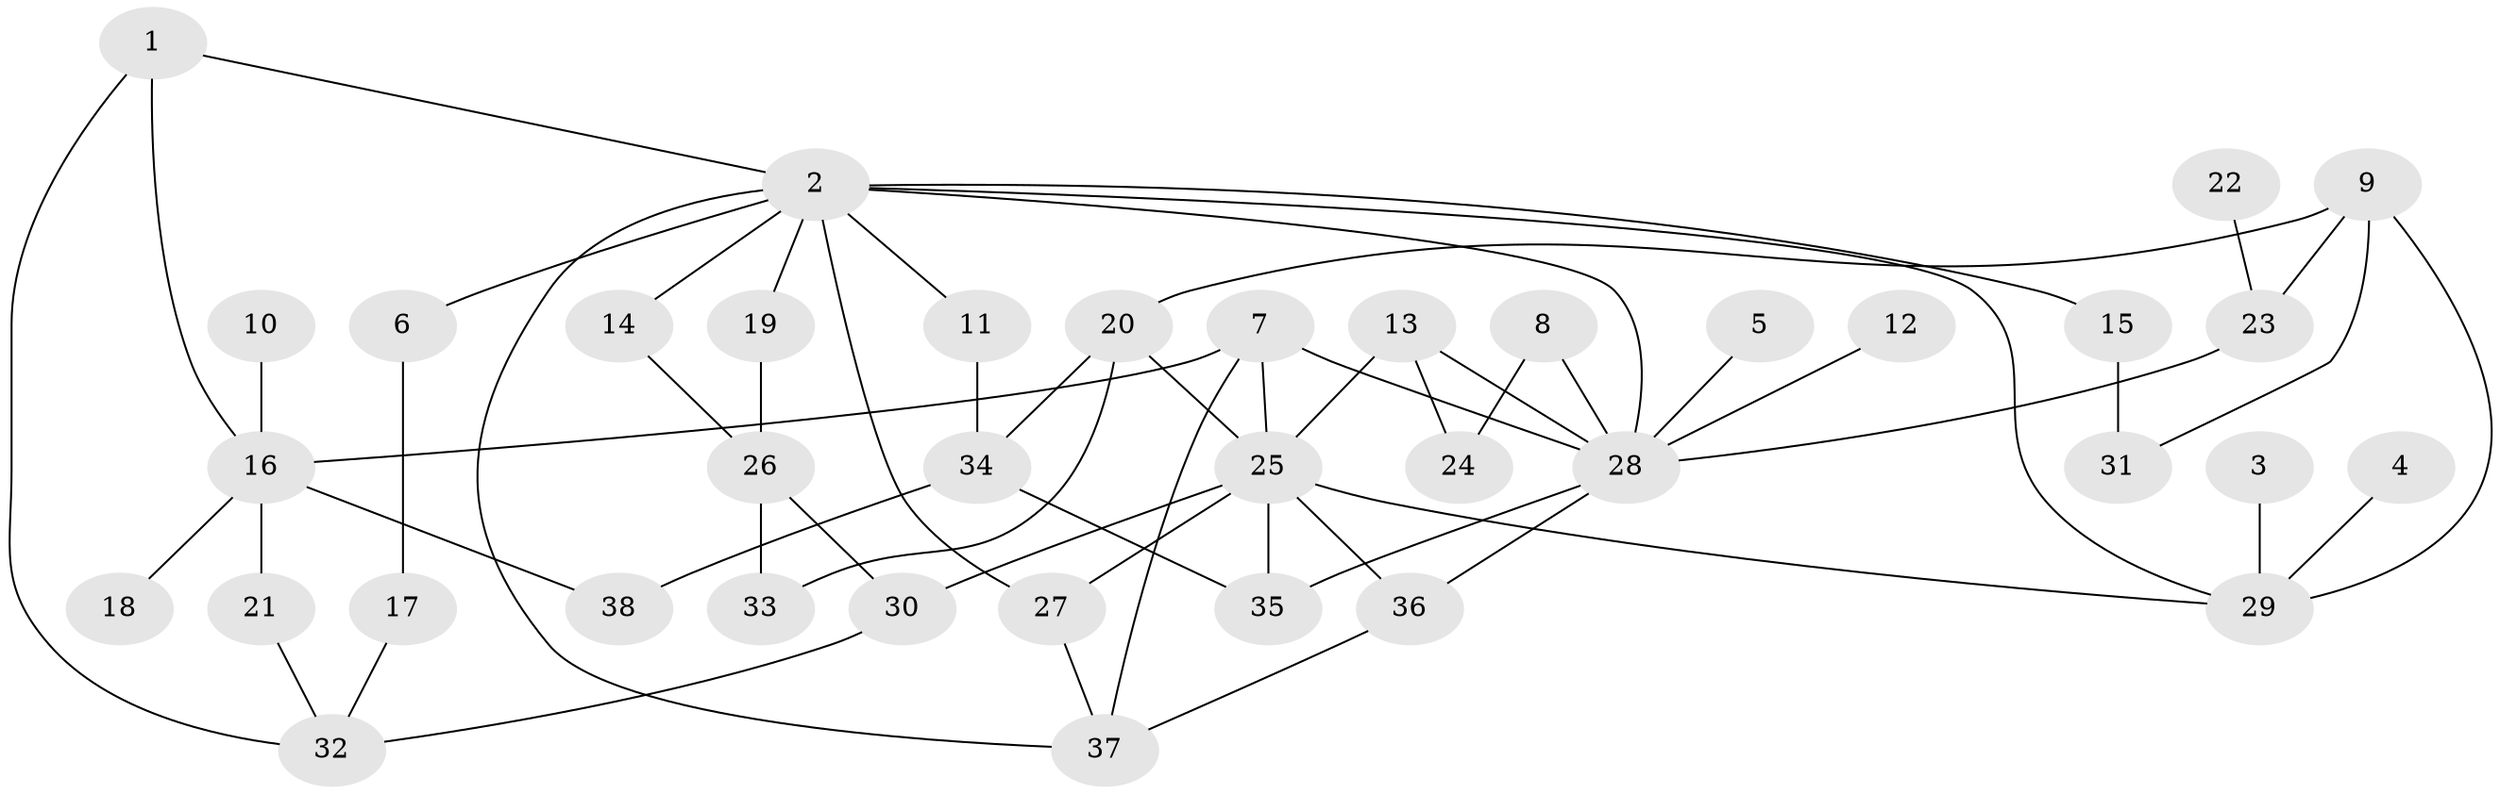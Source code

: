 // original degree distribution, {3: 0.27631578947368424, 5: 0.039473684210526314, 6: 0.02631578947368421, 8: 0.013157894736842105, 7: 0.013157894736842105, 2: 0.27631578947368424, 4: 0.10526315789473684, 1: 0.25}
// Generated by graph-tools (version 1.1) at 2025/25/03/09/25 03:25:35]
// undirected, 38 vertices, 59 edges
graph export_dot {
graph [start="1"]
  node [color=gray90,style=filled];
  1;
  2;
  3;
  4;
  5;
  6;
  7;
  8;
  9;
  10;
  11;
  12;
  13;
  14;
  15;
  16;
  17;
  18;
  19;
  20;
  21;
  22;
  23;
  24;
  25;
  26;
  27;
  28;
  29;
  30;
  31;
  32;
  33;
  34;
  35;
  36;
  37;
  38;
  1 -- 2 [weight=1.0];
  1 -- 16 [weight=1.0];
  1 -- 32 [weight=1.0];
  2 -- 6 [weight=2.0];
  2 -- 11 [weight=1.0];
  2 -- 14 [weight=1.0];
  2 -- 15 [weight=1.0];
  2 -- 19 [weight=1.0];
  2 -- 27 [weight=1.0];
  2 -- 28 [weight=2.0];
  2 -- 29 [weight=1.0];
  2 -- 37 [weight=1.0];
  3 -- 29 [weight=1.0];
  4 -- 29 [weight=1.0];
  5 -- 28 [weight=1.0];
  6 -- 17 [weight=1.0];
  7 -- 16 [weight=1.0];
  7 -- 25 [weight=1.0];
  7 -- 28 [weight=1.0];
  7 -- 37 [weight=1.0];
  8 -- 24 [weight=1.0];
  8 -- 28 [weight=1.0];
  9 -- 20 [weight=1.0];
  9 -- 23 [weight=1.0];
  9 -- 29 [weight=1.0];
  9 -- 31 [weight=1.0];
  10 -- 16 [weight=1.0];
  11 -- 34 [weight=1.0];
  12 -- 28 [weight=1.0];
  13 -- 24 [weight=1.0];
  13 -- 25 [weight=1.0];
  13 -- 28 [weight=1.0];
  14 -- 26 [weight=1.0];
  15 -- 31 [weight=1.0];
  16 -- 18 [weight=1.0];
  16 -- 21 [weight=1.0];
  16 -- 38 [weight=1.0];
  17 -- 32 [weight=1.0];
  19 -- 26 [weight=1.0];
  20 -- 25 [weight=1.0];
  20 -- 33 [weight=1.0];
  20 -- 34 [weight=1.0];
  21 -- 32 [weight=1.0];
  22 -- 23 [weight=1.0];
  23 -- 28 [weight=1.0];
  25 -- 27 [weight=1.0];
  25 -- 29 [weight=1.0];
  25 -- 30 [weight=1.0];
  25 -- 35 [weight=1.0];
  25 -- 36 [weight=1.0];
  26 -- 30 [weight=1.0];
  26 -- 33 [weight=1.0];
  27 -- 37 [weight=1.0];
  28 -- 35 [weight=1.0];
  28 -- 36 [weight=1.0];
  30 -- 32 [weight=1.0];
  34 -- 35 [weight=1.0];
  34 -- 38 [weight=1.0];
  36 -- 37 [weight=1.0];
}
